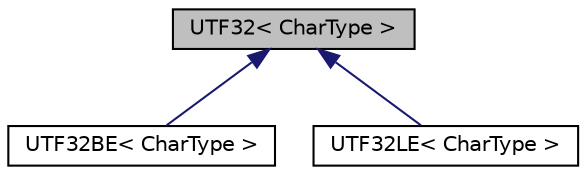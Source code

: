 digraph "UTF32&lt; CharType &gt;"
{
  edge [fontname="Helvetica",fontsize="10",labelfontname="Helvetica",labelfontsize="10"];
  node [fontname="Helvetica",fontsize="10",shape=record];
  Node0 [label="UTF32\< CharType \>",height=0.2,width=0.4,color="black", fillcolor="grey75", style="filled", fontcolor="black"];
  Node0 -> Node1 [dir="back",color="midnightblue",fontsize="10",style="solid",fontname="Helvetica"];
  Node1 [label="UTF32BE\< CharType \>",height=0.2,width=0.4,color="black", fillcolor="white", style="filled",URL="$struct_u_t_f32_b_e.html",tooltip="UTF-32 big endian encoding. "];
  Node0 -> Node2 [dir="back",color="midnightblue",fontsize="10",style="solid",fontname="Helvetica"];
  Node2 [label="UTF32LE\< CharType \>",height=0.2,width=0.4,color="black", fillcolor="white", style="filled",URL="$struct_u_t_f32_l_e.html",tooltip="UTF-32 little endian enocoding. "];
}
